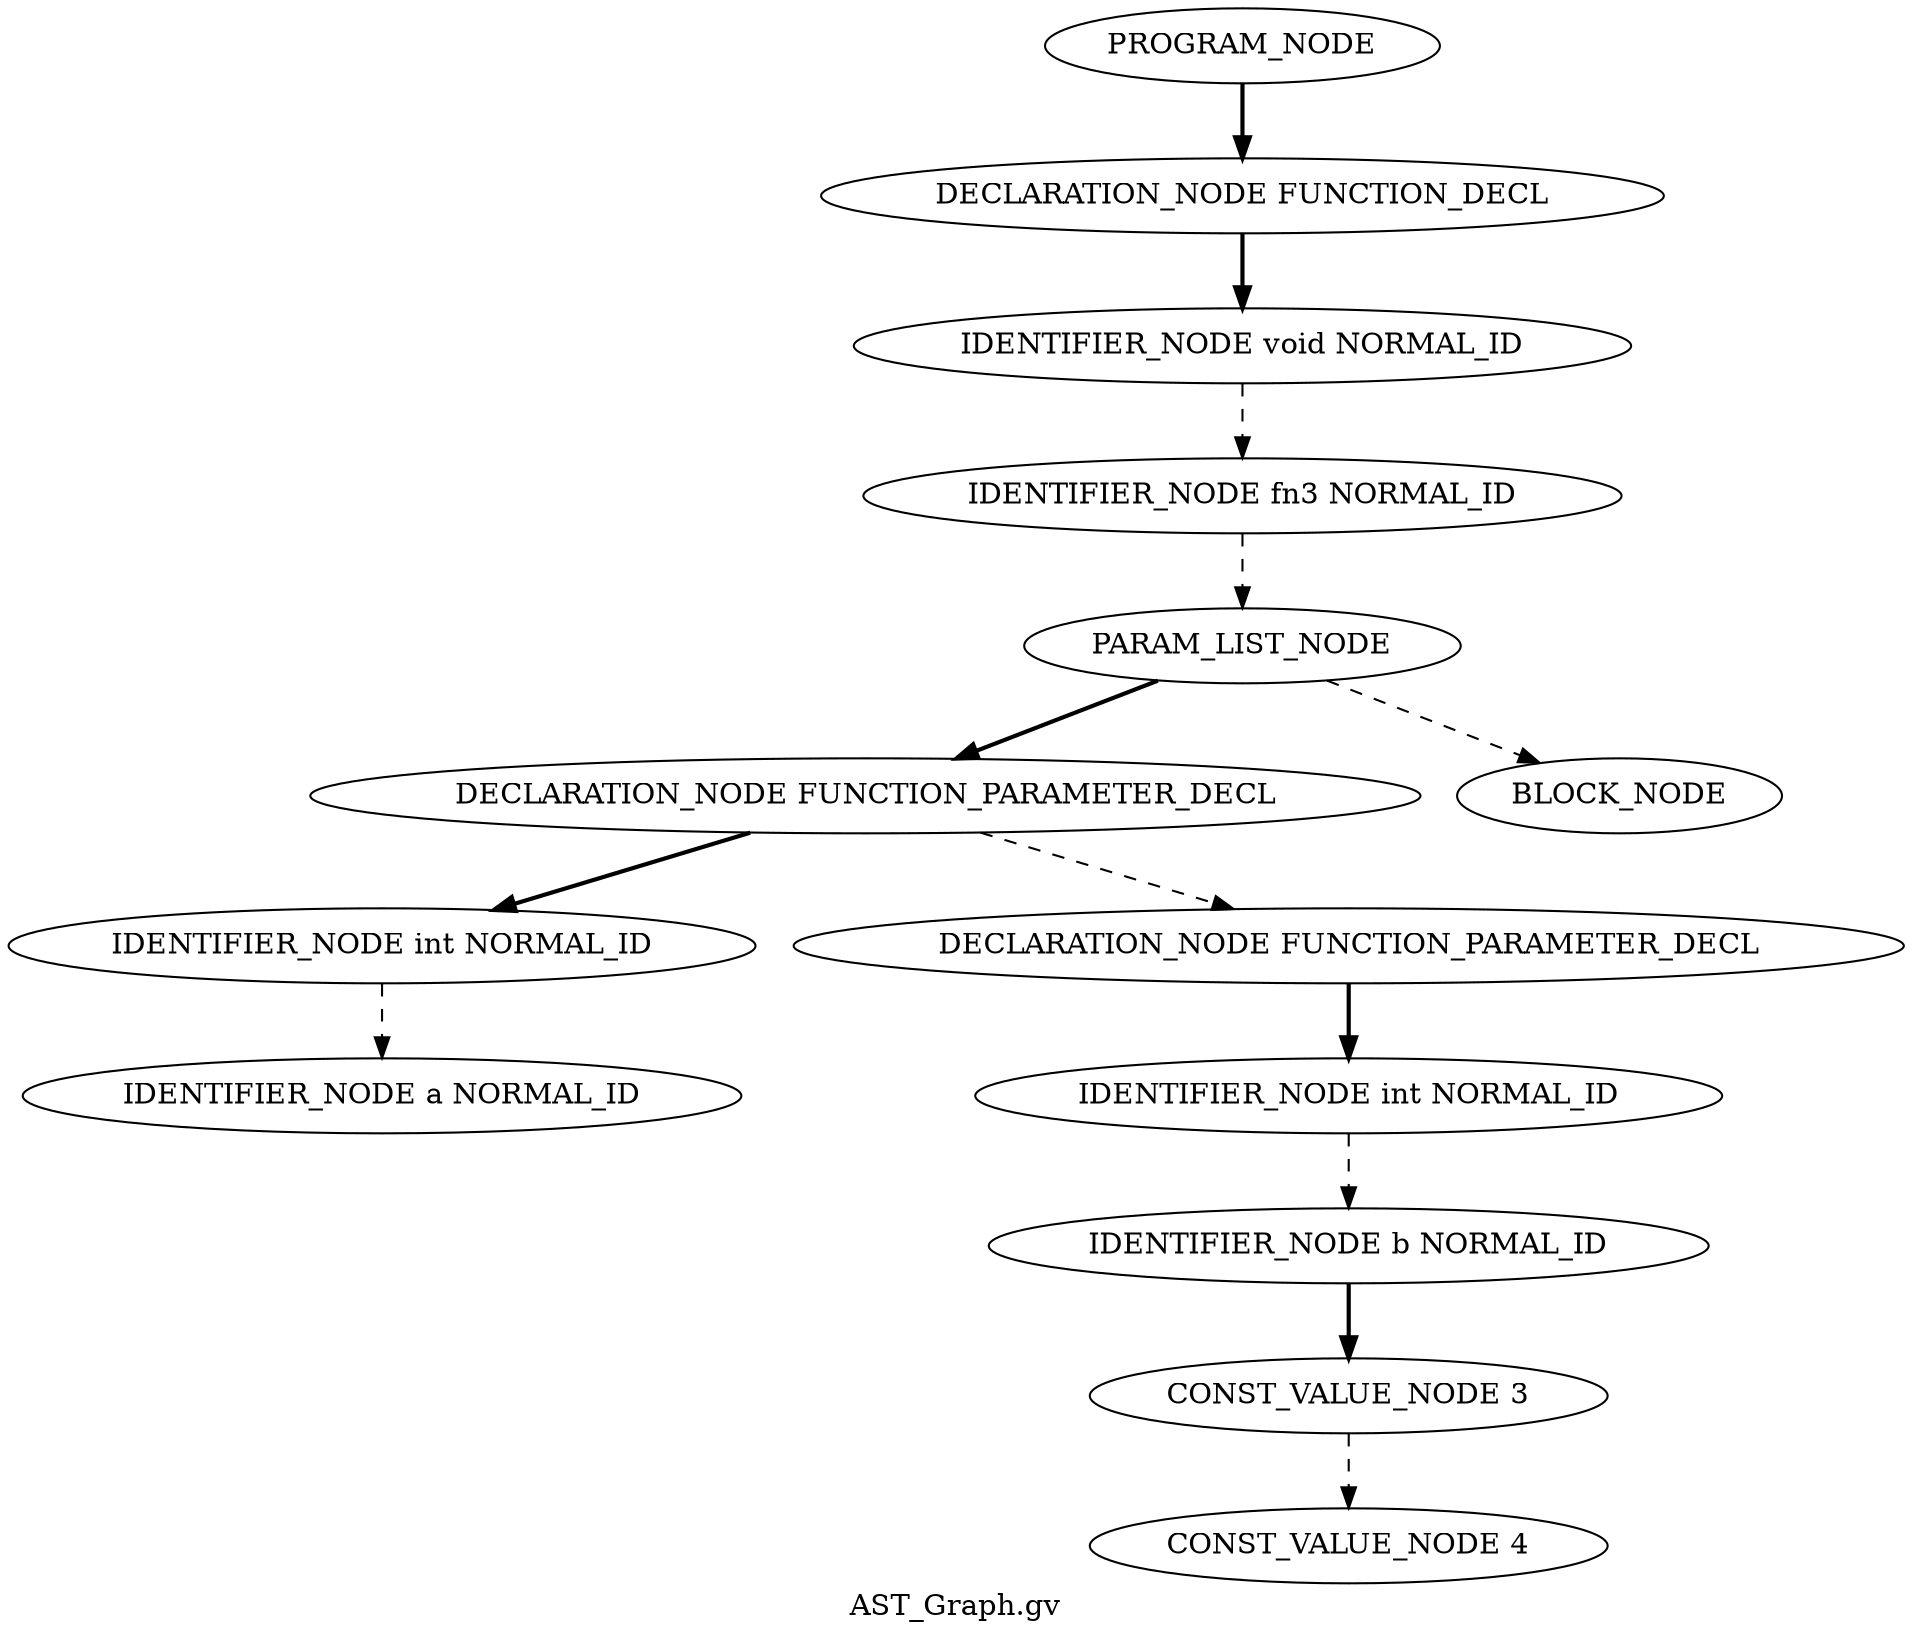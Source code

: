 Digraph AST
{
label = "AST_Graph.gv"
node0 [label ="PROGRAM_NODE"]
node1 [label ="DECLARATION_NODE FUNCTION_DECL"]
node2 [label ="IDENTIFIER_NODE void NORMAL_ID"]
node3 [label ="IDENTIFIER_NODE fn3 NORMAL_ID"]
node4 [label ="PARAM_LIST_NODE"]
node5 [label ="DECLARATION_NODE FUNCTION_PARAMETER_DECL"]
node6 [label ="IDENTIFIER_NODE int NORMAL_ID"]
node7 [label ="IDENTIFIER_NODE a NORMAL_ID"]
node6 -> node7 [style = dashed]
node5 -> node6 [style = bold]
node8 [label ="DECLARATION_NODE FUNCTION_PARAMETER_DECL"]
node9 [label ="IDENTIFIER_NODE int NORMAL_ID"]
node10 [label ="IDENTIFIER_NODE b NORMAL_ID"]
node11 [label ="CONST_VALUE_NODE 3"]
node12 [label ="CONST_VALUE_NODE 4"]
node11 -> node12 [style = dashed]
node10 -> node11 [style = bold]
node9 -> node10 [style = dashed]
node8 -> node9 [style = bold]
node5 -> node8 [style = dashed]
node4 -> node5 [style = bold]
node13 [label ="BLOCK_NODE"]
node4 -> node13 [style = dashed]
node3 -> node4 [style = dashed]
node2 -> node3 [style = dashed]
node1 -> node2 [style = bold]
node0 -> node1 [style = bold]
}
